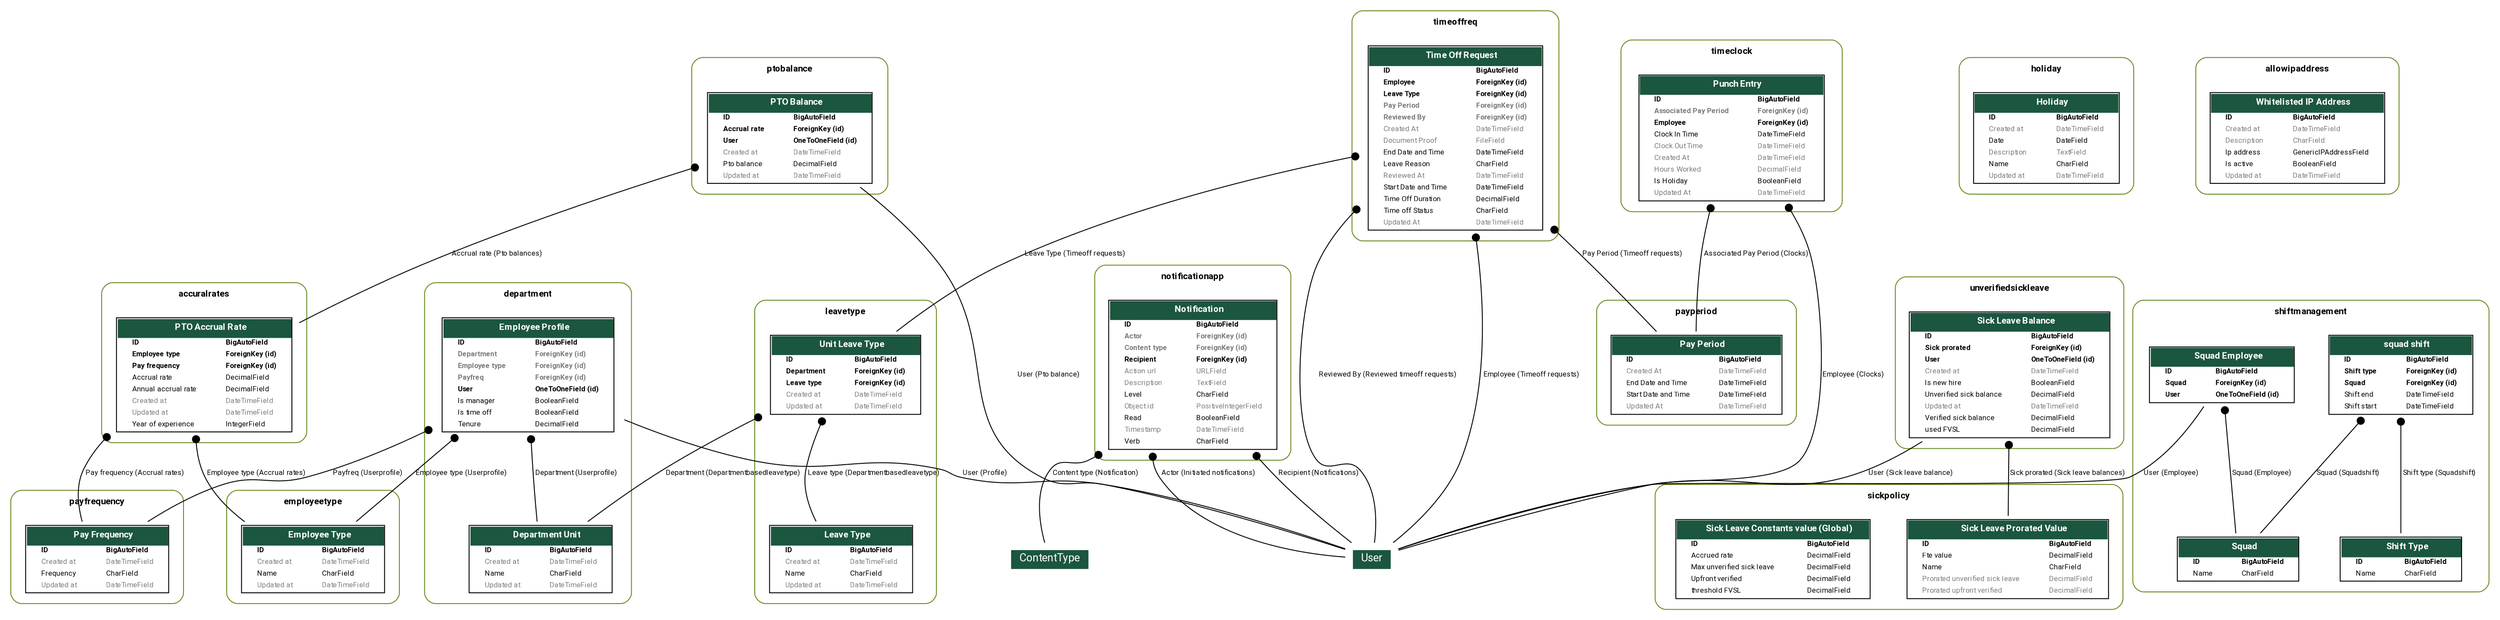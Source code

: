 digraph model_graph {
	graph [bb="0,0,2840,683.5",
		fontname=Roboto,
		fontsize=8,
		rankdir=TB,
		splines=true
	];
	node [fontname=Roboto,
		fontsize=8,
		label="\N",
		shape=plaintext
	];
	edge [fontname=Roboto,
		fontsize=8
	];
	subgraph cluster_department {
		graph [bb="459,14.5,689,372.5",
			color=olivedrab4,
			label=<
          <TABLE BORDER="0" CELLBORDER="0" CELLSPACING="0">
          <TR><TD COLSPAN="2" CELLPADDING="4" ALIGN="CENTER">
          <FONT FACE="Roboto" COLOR="Black" POINT-SIZE="10">
          <B>department</B>
          </FONT>
          </TD></TR>
          </TABLE>
          >,
			lheight=0.27,
			lp="574,358.88",
			lwidth=2.30,
			style=rounded
		];
		department_models_Department	[height=1.1562,
			label=<
      <TABLE BGCOLOR="white" BORDER="1" CELLBORDER="0" CELLSPACING="0">
      <TR><TD COLSPAN="2" CELLPADDING="5" ALIGN="CENTER" BGCOLOR="#1b563f">
      <FONT FACE="Roboto" COLOR="white" POINT-SIZE="10"><B>
      Department Unit
      </B></FONT></TD></TR>
    
    
      <TR><TD ALIGN="LEFT" BORDER="0">
      <FONT FACE="Roboto"><B>ID</B></FONT>
      </TD><TD ALIGN="LEFT">
      <FONT FACE="Roboto"><B>BigAutoField</B></FONT>
      </TD></TR>
    
    
    
      <TR><TD ALIGN="LEFT" BORDER="0">
      <FONT COLOR="#7B7B7B" FACE="Roboto">Created at</FONT>
      </TD><TD ALIGN="LEFT">
      <FONT COLOR="#7B7B7B" FACE="Roboto">DateTimeField</FONT>
      </TD></TR>
    
    
    
      <TR><TD ALIGN="LEFT" BORDER="0">
      <FONT FACE="Roboto">Name</FONT>
      </TD><TD ALIGN="LEFT">
      <FONT FACE="Roboto">CharField</FONT>
      </TD></TR>
    
    
    
      <TR><TD ALIGN="LEFT" BORDER="0">
      <FONT COLOR="#7B7B7B" FACE="Roboto">Updated at</FONT>
      </TD><TD ALIGN="LEFT">
      <FONT COLOR="#7B7B7B" FACE="Roboto">DateTimeField</FONT>
      </TD></TR>
    
    
      </TABLE>
      >,
			pos="589,64.125",
			width=2.3924];
		department_models_UserProfile	[height=1.8785,
			label=<
      <TABLE BGCOLOR="white" BORDER="1" CELLBORDER="0" CELLSPACING="0">
      <TR><TD COLSPAN="2" CELLPADDING="5" ALIGN="CENTER" BGCOLOR="#1b563f">
      <FONT FACE="Roboto" COLOR="white" POINT-SIZE="10"><B>
      Employee Profile
      </B></FONT></TD></TR>
    
    
      <TR><TD ALIGN="LEFT" BORDER="0">
      <FONT FACE="Roboto"><B>ID</B></FONT>
      </TD><TD ALIGN="LEFT">
      <FONT FACE="Roboto"><B>BigAutoField</B></FONT>
      </TD></TR>
    
    
    
      <TR><TD ALIGN="LEFT" BORDER="0">
      <FONT COLOR="#7B7B7B" FACE="Roboto"><B>Department</B></FONT>
      </TD><TD ALIGN="LEFT">
      <FONT COLOR="#7B7B7B" FACE="Roboto"><B>ForeignKey (id)</B></FONT>
      </TD></TR>
    
    
    
      <TR><TD ALIGN="LEFT" BORDER="0">
      <FONT COLOR="#7B7B7B" FACE="Roboto"><B>Employee type</B></FONT>
      </TD><TD ALIGN="LEFT">
      <FONT COLOR="#7B7B7B" FACE="Roboto"><B>ForeignKey (id)</B></FONT>
      </TD></TR>
    
    
    
      <TR><TD ALIGN="LEFT" BORDER="0">
      <FONT COLOR="#7B7B7B" FACE="Roboto"><B>Payfreq</B></FONT>
      </TD><TD ALIGN="LEFT">
      <FONT COLOR="#7B7B7B" FACE="Roboto"><B>ForeignKey (id)</B></FONT>
      </TD></TR>
    
    
    
      <TR><TD ALIGN="LEFT" BORDER="0">
      <FONT FACE="Roboto"><B>User</B></FONT>
      </TD><TD ALIGN="LEFT">
      <FONT FACE="Roboto"><B>OneToOneField (id)</B></FONT>
      </TD></TR>
    
    
    
      <TR><TD ALIGN="LEFT" BORDER="0">
      <FONT FACE="Roboto">Is manager</FONT>
      </TD><TD ALIGN="LEFT">
      <FONT FACE="Roboto">BooleanField</FONT>
      </TD></TR>
    
    
    
      <TR><TD ALIGN="LEFT" BORDER="0">
      <FONT FACE="Roboto">Is time off</FONT>
      </TD><TD ALIGN="LEFT">
      <FONT FACE="Roboto">BooleanField</FONT>
      </TD></TR>
    
    
    
      <TR><TD ALIGN="LEFT" BORDER="0">
      <FONT FACE="Roboto">Tenure</FONT>
      </TD><TD ALIGN="LEFT">
      <FONT FACE="Roboto">DecimalField</FONT>
      </TD></TR>
    
    
      </TABLE>
      >,
			pos="574,269.62",
			width=2.9653];
		department_models_UserProfile -> department_models_Department	[arrowhead=none,
			arrowtail=dot,
			dir=both,
			label=" Department (Userprofile)",
			lp="625.88,160",
			pos="s,576.81,202.19 577.28,193.48 577.99,180.79 578.81,167.77 579.75,155.5 581,139.14 582.76,121.16 584.41,105.58"];
	}
	subgraph cluster_payfrequency {
		graph [bb="8,14.5,199,141",
			color=olivedrab4,
			label=<
          <TABLE BORDER="0" CELLBORDER="0" CELLSPACING="0">
          <TR><TD COLSPAN="2" CELLPADDING="4" ALIGN="CENTER">
          <FONT FACE="Roboto" COLOR="Black" POINT-SIZE="10">
          <B>payfrequency</B>
          </FONT>
          </TD></TR>
          </TABLE>
          >,
			lheight=0.27,
			lp="103.5,127.38",
			lwidth=2.43,
			style=rounded
		];
		payfrequency_models_Pay_Frequency	[height=1.1562,
			label=<
      <TABLE BGCOLOR="white" BORDER="1" CELLBORDER="0" CELLSPACING="0">
      <TR><TD COLSPAN="2" CELLPADDING="5" ALIGN="CENTER" BGCOLOR="#1b563f">
      <FONT FACE="Roboto" COLOR="white" POINT-SIZE="10"><B>
      Pay Frequency
      </B></FONT></TD></TR>
    
    
      <TR><TD ALIGN="LEFT" BORDER="0">
      <FONT FACE="Roboto"><B>ID</B></FONT>
      </TD><TD ALIGN="LEFT">
      <FONT FACE="Roboto"><B>BigAutoField</B></FONT>
      </TD></TR>
    
    
    
      <TR><TD ALIGN="LEFT" BORDER="0">
      <FONT COLOR="#7B7B7B" FACE="Roboto">Created at</FONT>
      </TD><TD ALIGN="LEFT">
      <FONT COLOR="#7B7B7B" FACE="Roboto">DateTimeField</FONT>
      </TD></TR>
    
    
    
      <TR><TD ALIGN="LEFT" BORDER="0">
      <FONT FACE="Roboto">Frequency</FONT>
      </TD><TD ALIGN="LEFT">
      <FONT FACE="Roboto">CharField</FONT>
      </TD></TR>
    
    
    
      <TR><TD ALIGN="LEFT" BORDER="0">
      <FONT COLOR="#7B7B7B" FACE="Roboto">Updated at</FONT>
      </TD><TD ALIGN="LEFT">
      <FONT COLOR="#7B7B7B" FACE="Roboto">DateTimeField</FONT>
      </TD></TR>
    
    
      </TABLE>
      >,
			pos="103,64.125",
			width=2.3924];
	}
	subgraph cluster_employeetype {
		graph [bb="241,14.5,434,141",
			color=olivedrab4,
			label=<
          <TABLE BORDER="0" CELLBORDER="0" CELLSPACING="0">
          <TR><TD COLSPAN="2" CELLPADDING="4" ALIGN="CENTER">
          <FONT FACE="Roboto" COLOR="Black" POINT-SIZE="10">
          <B>employeetype</B>
          </FONT>
          </TD></TR>
          </TABLE>
          >,
			lheight=0.27,
			lp="337.5,127.38",
			lwidth=2.47,
			style=rounded
		];
		employeetype_models_EmployeeType	[height=1.1562,
			label=<
      <TABLE BGCOLOR="white" BORDER="1" CELLBORDER="0" CELLSPACING="0">
      <TR><TD COLSPAN="2" CELLPADDING="5" ALIGN="CENTER" BGCOLOR="#1b563f">
      <FONT FACE="Roboto" COLOR="white" POINT-SIZE="10"><B>
      Employee Type
      </B></FONT></TD></TR>
    
    
      <TR><TD ALIGN="LEFT" BORDER="0">
      <FONT FACE="Roboto"><B>ID</B></FONT>
      </TD><TD ALIGN="LEFT">
      <FONT FACE="Roboto"><B>BigAutoField</B></FONT>
      </TD></TR>
    
    
    
      <TR><TD ALIGN="LEFT" BORDER="0">
      <FONT COLOR="#7B7B7B" FACE="Roboto">Created at</FONT>
      </TD><TD ALIGN="LEFT">
      <FONT COLOR="#7B7B7B" FACE="Roboto">DateTimeField</FONT>
      </TD></TR>
    
    
    
      <TR><TD ALIGN="LEFT" BORDER="0">
      <FONT FACE="Roboto">Name</FONT>
      </TD><TD ALIGN="LEFT">
      <FONT FACE="Roboto">CharField</FONT>
      </TD></TR>
    
    
    
      <TR><TD ALIGN="LEFT" BORDER="0">
      <FONT COLOR="#7B7B7B" FACE="Roboto">Updated at</FONT>
      </TD><TD ALIGN="LEFT">
      <FONT COLOR="#7B7B7B" FACE="Roboto">DateTimeField</FONT>
      </TD></TR>
    
    
      </TABLE>
      >,
			pos="337,64.125",
			width=2.3924];
	}
	subgraph cluster_accuralrates {
		graph [bb="108,194,334,372.5",
			color=olivedrab4,
			label=<
          <TABLE BORDER="0" CELLBORDER="0" CELLSPACING="0">
          <TR><TD COLSPAN="2" CELLPADDING="4" ALIGN="CENTER">
          <FONT FACE="Roboto" COLOR="Black" POINT-SIZE="10">
          <B>accuralrates</B>
          </FONT>
          </TD></TR>
          </TABLE>
          >,
			lheight=0.27,
			lp="221,358.88",
			lwidth=2.35,
			style=rounded
		];
		accuralrates_models_AccrualRates	[height=1.8785,
			label=<
      <TABLE BGCOLOR="white" BORDER="1" CELLBORDER="0" CELLSPACING="0">
      <TR><TD COLSPAN="2" CELLPADDING="5" ALIGN="CENTER" BGCOLOR="#1b563f">
      <FONT FACE="Roboto" COLOR="white" POINT-SIZE="10"><B>
      PTO Accrual Rate
      </B></FONT></TD></TR>
    
    
      <TR><TD ALIGN="LEFT" BORDER="0">
      <FONT FACE="Roboto"><B>ID</B></FONT>
      </TD><TD ALIGN="LEFT">
      <FONT FACE="Roboto"><B>BigAutoField</B></FONT>
      </TD></TR>
    
    
    
      <TR><TD ALIGN="LEFT" BORDER="0">
      <FONT FACE="Roboto"><B>Employee type</B></FONT>
      </TD><TD ALIGN="LEFT">
      <FONT FACE="Roboto"><B>ForeignKey (id)</B></FONT>
      </TD></TR>
    
    
    
      <TR><TD ALIGN="LEFT" BORDER="0">
      <FONT FACE="Roboto"><B>Pay frequency</B></FONT>
      </TD><TD ALIGN="LEFT">
      <FONT FACE="Roboto"><B>ForeignKey (id)</B></FONT>
      </TD></TR>
    
    
    
      <TR><TD ALIGN="LEFT" BORDER="0">
      <FONT FACE="Roboto">Accrual rate</FONT>
      </TD><TD ALIGN="LEFT">
      <FONT FACE="Roboto">DecimalField</FONT>
      </TD></TR>
    
    
    
      <TR><TD ALIGN="LEFT" BORDER="0">
      <FONT FACE="Roboto">Annual accrual rate</FONT>
      </TD><TD ALIGN="LEFT">
      <FONT FACE="Roboto">DecimalField</FONT>
      </TD></TR>
    
    
    
      <TR><TD ALIGN="LEFT" BORDER="0">
      <FONT COLOR="#7B7B7B" FACE="Roboto">Created at</FONT>
      </TD><TD ALIGN="LEFT">
      <FONT COLOR="#7B7B7B" FACE="Roboto">DateTimeField</FONT>
      </TD></TR>
    
    
    
      <TR><TD ALIGN="LEFT" BORDER="0">
      <FONT COLOR="#7B7B7B" FACE="Roboto">Updated at</FONT>
      </TD><TD ALIGN="LEFT">
      <FONT COLOR="#7B7B7B" FACE="Roboto">DateTimeField</FONT>
      </TD></TR>
    
    
    
      <TR><TD ALIGN="LEFT" BORDER="0">
      <FONT FACE="Roboto">Year of experience</FONT>
      </TD><TD ALIGN="LEFT">
      <FONT FACE="Roboto">IntegerField</FONT>
      </TD></TR>
    
    
      </TABLE>
      >,
			pos="221,269.62",
			width=2.9236];
	}
	subgraph cluster_ptobalance {
		graph [bb="754,471,974,623.5",
			color=olivedrab4,
			label=<
          <TABLE BORDER="0" CELLBORDER="0" CELLSPACING="0">
          <TR><TD COLSPAN="2" CELLPADDING="4" ALIGN="CENTER">
          <FONT FACE="Roboto" COLOR="Black" POINT-SIZE="10">
          <B>ptobalance</B>
          </FONT>
          </TD></TR>
          </TABLE>
          >,
			lheight=0.27,
			lp="864,609.88",
			lwidth=2.28,
			style=rounded
		];
		ptobalance_models_PTOBalance	[height=1.5174,
			label=<
      <TABLE BGCOLOR="white" BORDER="1" CELLBORDER="0" CELLSPACING="0">
      <TR><TD COLSPAN="2" CELLPADDING="5" ALIGN="CENTER" BGCOLOR="#1b563f">
      <FONT FACE="Roboto" COLOR="white" POINT-SIZE="10"><B>
      PTO Balance
      </B></FONT></TD></TR>
    
    
      <TR><TD ALIGN="LEFT" BORDER="0">
      <FONT FACE="Roboto"><B>ID</B></FONT>
      </TD><TD ALIGN="LEFT">
      <FONT FACE="Roboto"><B>BigAutoField</B></FONT>
      </TD></TR>
    
    
    
      <TR><TD ALIGN="LEFT" BORDER="0">
      <FONT FACE="Roboto"><B>Accrual rate</B></FONT>
      </TD><TD ALIGN="LEFT">
      <FONT FACE="Roboto"><B>ForeignKey (id)</B></FONT>
      </TD></TR>
    
    
    
      <TR><TD ALIGN="LEFT" BORDER="0">
      <FONT FACE="Roboto"><B>User</B></FONT>
      </TD><TD ALIGN="LEFT">
      <FONT FACE="Roboto"><B>OneToOneField (id)</B></FONT>
      </TD></TR>
    
    
    
      <TR><TD ALIGN="LEFT" BORDER="0">
      <FONT COLOR="#7B7B7B" FACE="Roboto">Created at</FONT>
      </TD><TD ALIGN="LEFT">
      <FONT COLOR="#7B7B7B" FACE="Roboto">DateTimeField</FONT>
      </TD></TR>
    
    
    
      <TR><TD ALIGN="LEFT" BORDER="0">
      <FONT FACE="Roboto">Pto balance</FONT>
      </TD><TD ALIGN="LEFT">
      <FONT FACE="Roboto">DecimalField</FONT>
      </TD></TR>
    
    
    
      <TR><TD ALIGN="LEFT" BORDER="0">
      <FONT COLOR="#7B7B7B" FACE="Roboto">Updated at</FONT>
      </TD><TD ALIGN="LEFT">
      <FONT COLOR="#7B7B7B" FACE="Roboto">DateTimeField</FONT>
      </TD></TR>
    
    
      </TABLE>
      >,
			pos="864,533.62",
			width=2.8194];
	}
	subgraph cluster_timeclock {
		graph [bb="1801,451.5,2047,643",
			color=olivedrab4,
			label=<
          <TABLE BORDER="0" CELLBORDER="0" CELLSPACING="0">
          <TR><TD COLSPAN="2" CELLPADDING="4" ALIGN="CENTER">
          <FONT FACE="Roboto" COLOR="Black" POINT-SIZE="10">
          <B>timeclock</B>
          </FONT>
          </TD></TR>
          </TABLE>
          >,
			lheight=0.27,
			lp="1924,629.38",
			lwidth=2.19,
			style=rounded
		];
		timeclock_models_Clock	[height=2.059,
			label=<
      <TABLE BGCOLOR="white" BORDER="1" CELLBORDER="0" CELLSPACING="0">
      <TR><TD COLSPAN="2" CELLPADDING="5" ALIGN="CENTER" BGCOLOR="#1b563f">
      <FONT FACE="Roboto" COLOR="white" POINT-SIZE="10"><B>
      Punch Entry
      </B></FONT></TD></TR>
    
    
      <TR><TD ALIGN="LEFT" BORDER="0">
      <FONT FACE="Roboto"><B>ID</B></FONT>
      </TD><TD ALIGN="LEFT">
      <FONT FACE="Roboto"><B>BigAutoField</B></FONT>
      </TD></TR>
    
    
    
      <TR><TD ALIGN="LEFT" BORDER="0">
      <FONT COLOR="#7B7B7B" FACE="Roboto"><B>Associated Pay Period</B></FONT>
      </TD><TD ALIGN="LEFT">
      <FONT COLOR="#7B7B7B" FACE="Roboto"><B>ForeignKey (id)</B></FONT>
      </TD></TR>
    
    
    
      <TR><TD ALIGN="LEFT" BORDER="0">
      <FONT FACE="Roboto"><B>Employee</B></FONT>
      </TD><TD ALIGN="LEFT">
      <FONT FACE="Roboto"><B>ForeignKey (id)</B></FONT>
      </TD></TR>
    
    
    
      <TR><TD ALIGN="LEFT" BORDER="0">
      <FONT FACE="Roboto">Clock In Time</FONT>
      </TD><TD ALIGN="LEFT">
      <FONT FACE="Roboto">DateTimeField</FONT>
      </TD></TR>
    
    
    
      <TR><TD ALIGN="LEFT" BORDER="0">
      <FONT COLOR="#7B7B7B" FACE="Roboto">Clock Out Time</FONT>
      </TD><TD ALIGN="LEFT">
      <FONT COLOR="#7B7B7B" FACE="Roboto">DateTimeField</FONT>
      </TD></TR>
    
    
    
      <TR><TD ALIGN="LEFT" BORDER="0">
      <FONT COLOR="#7B7B7B" FACE="Roboto">Created At</FONT>
      </TD><TD ALIGN="LEFT">
      <FONT COLOR="#7B7B7B" FACE="Roboto">DateTimeField</FONT>
      </TD></TR>
    
    
    
      <TR><TD ALIGN="LEFT" BORDER="0">
      <FONT COLOR="#7B7B7B" FACE="Roboto">Hours Worked</FONT>
      </TD><TD ALIGN="LEFT">
      <FONT COLOR="#7B7B7B" FACE="Roboto">DecimalField</FONT>
      </TD></TR>
    
    
    
      <TR><TD ALIGN="LEFT" BORDER="0">
      <FONT FACE="Roboto">Is Holiday</FONT>
      </TD><TD ALIGN="LEFT">
      <FONT FACE="Roboto">BooleanField</FONT>
      </TD></TR>
    
    
    
      <TR><TD ALIGN="LEFT" BORDER="0">
      <FONT COLOR="#7B7B7B" FACE="Roboto">Updated At</FONT>
      </TD><TD ALIGN="LEFT">
      <FONT COLOR="#7B7B7B" FACE="Roboto">DateTimeField</FONT>
      </TD></TR>
    
    
      </TABLE>
      >,
			pos="1924,533.62",
			width=3.1944];
	}
	subgraph cluster_shiftmanagement {
		graph [bb="2436,27.5,2832,353",
			color=olivedrab4,
			label=<
          <TABLE BORDER="0" CELLBORDER="0" CELLSPACING="0">
          <TR><TD COLSPAN="2" CELLPADDING="4" ALIGN="CENTER">
          <FONT FACE="Roboto" COLOR="Black" POINT-SIZE="10">
          <B>shiftmanagement</B>
          </FONT>
          </TD></TR>
          </TABLE>
          >,
			lheight=0.27,
			lp="2634,339.38",
			lwidth=2.68,
			style=rounded
		];
		shiftmanagement_models_Squad	[height=0.79514,
			label=<
      <TABLE BGCOLOR="white" BORDER="1" CELLBORDER="0" CELLSPACING="0">
      <TR><TD COLSPAN="2" CELLPADDING="5" ALIGN="CENTER" BGCOLOR="#1b563f">
      <FONT FACE="Roboto" COLOR="white" POINT-SIZE="10"><B>
      Squad
      </B></FONT></TD></TR>
    
    
      <TR><TD ALIGN="LEFT" BORDER="0">
      <FONT FACE="Roboto"><B>ID</B></FONT>
      </TD><TD ALIGN="LEFT">
      <FONT FACE="Roboto"><B>BigAutoField</B></FONT>
      </TD></TR>
    
    
    
      <TR><TD ALIGN="LEFT" BORDER="0">
      <FONT FACE="Roboto">Name</FONT>
      </TD><TD ALIGN="LEFT">
      <FONT FACE="Roboto">CharField</FONT>
      </TD></TR>
    
    
      </TABLE>
      >,
			pos="2549,64.125",
			width=2.1424];
		shiftmanagement_models_ShiftType	[height=0.79514,
			label=<
      <TABLE BGCOLOR="white" BORDER="1" CELLBORDER="0" CELLSPACING="0">
      <TR><TD COLSPAN="2" CELLPADDING="5" ALIGN="CENTER" BGCOLOR="#1b563f">
      <FONT FACE="Roboto" COLOR="white" POINT-SIZE="10"><B>
      Shift Type
      </B></FONT></TD></TR>
    
    
      <TR><TD ALIGN="LEFT" BORDER="0">
      <FONT FACE="Roboto"><B>ID</B></FONT>
      </TD><TD ALIGN="LEFT">
      <FONT FACE="Roboto"><B>BigAutoField</B></FONT>
      </TD></TR>
    
    
    
      <TR><TD ALIGN="LEFT" BORDER="0">
      <FONT FACE="Roboto">Name</FONT>
      </TD><TD ALIGN="LEFT">
      <FONT FACE="Roboto">CharField</FONT>
      </TD></TR>
    
    
      </TABLE>
      >,
			pos="2734,64.125",
			width=2.1424];
		shiftmanagement_models_Employee	[height=0.97569,
			label=<
      <TABLE BGCOLOR="white" BORDER="1" CELLBORDER="0" CELLSPACING="0">
      <TR><TD COLSPAN="2" CELLPADDING="5" ALIGN="CENTER" BGCOLOR="#1b563f">
      <FONT FACE="Roboto" COLOR="white" POINT-SIZE="10"><B>
      Squad Employee
      </B></FONT></TD></TR>
    
    
      <TR><TD ALIGN="LEFT" BORDER="0">
      <FONT FACE="Roboto"><B>ID</B></FONT>
      </TD><TD ALIGN="LEFT">
      <FONT FACE="Roboto"><B>BigAutoField</B></FONT>
      </TD></TR>
    
    
    
      <TR><TD ALIGN="LEFT" BORDER="0">
      <FONT FACE="Roboto"><B>Squad</B></FONT>
      </TD><TD ALIGN="LEFT">
      <FONT FACE="Roboto"><B>ForeignKey (id)</B></FONT>
      </TD></TR>
    
    
    
      <TR><TD ALIGN="LEFT" BORDER="0">
      <FONT FACE="Roboto"><B>User</B></FONT>
      </TD><TD ALIGN="LEFT">
      <FONT FACE="Roboto"><B>OneToOneField (id)</B></FONT>
      </TD></TR>
    
    
      </TABLE>
      >,
			pos="2535,269.62",
			width=2.5174];
		shiftmanagement_models_Employee -> shiftmanagement_models_Squad	[arrowhead=none,
			arrowtail=dot,
			dir=both,
			label=" Squad (Employee)",
			lp="2576.9,160",
			pos="s,2537.3,234.56 2537.9,225.78 2540.7,185.57 2544.8,126.63 2547.1,92.442"];
		shiftmanagement_models_SquadShift	[height=1.3368,
			label=<
      <TABLE BGCOLOR="white" BORDER="1" CELLBORDER="0" CELLSPACING="0">
      <TR><TD COLSPAN="2" CELLPADDING="5" ALIGN="CENTER" BGCOLOR="#1b563f">
      <FONT FACE="Roboto" COLOR="white" POINT-SIZE="10"><B>
      squad shift
      </B></FONT></TD></TR>
    
    
      <TR><TD ALIGN="LEFT" BORDER="0">
      <FONT FACE="Roboto"><B>ID</B></FONT>
      </TD><TD ALIGN="LEFT">
      <FONT FACE="Roboto"><B>BigAutoField</B></FONT>
      </TD></TR>
    
    
    
      <TR><TD ALIGN="LEFT" BORDER="0">
      <FONT FACE="Roboto"><B>Shift type</B></FONT>
      </TD><TD ALIGN="LEFT">
      <FONT FACE="Roboto"><B>ForeignKey (id)</B></FONT>
      </TD></TR>
    
    
    
      <TR><TD ALIGN="LEFT" BORDER="0">
      <FONT FACE="Roboto"><B>Squad</B></FONT>
      </TD><TD ALIGN="LEFT">
      <FONT FACE="Roboto"><B>ForeignKey (id)</B></FONT>
      </TD></TR>
    
    
    
      <TR><TD ALIGN="LEFT" BORDER="0">
      <FONT FACE="Roboto">Shift end</FONT>
      </TD><TD ALIGN="LEFT">
      <FONT FACE="Roboto">DateTimeField</FONT>
      </TD></TR>
    
    
    
      <TR><TD ALIGN="LEFT" BORDER="0">
      <FONT FACE="Roboto">Shift start</FONT>
      </TD><TD ALIGN="LEFT">
      <FONT FACE="Roboto">DateTimeField</FONT>
      </TD></TR>
    
    
      </TABLE>
      >,
			pos="2734,269.62",
			width=2.4965];
		shiftmanagement_models_SquadShift -> shiftmanagement_models_Squad	[arrowhead=none,
			arrowtail=dot,
			dir=both,
			label=" Squad (Squadshift)",
			lp="2671.6,160",
			pos="s,2691.3,221.68 2685.7,215.48 2649.9,176.15 2602.7,124.15 2574.1,92.747"];
		shiftmanagement_models_SquadShift -> shiftmanagement_models_ShiftType	[arrowhead=none,
			arrowtail=dot,
			dir=both,
			label=" Shift type (Squadshift)",
			lp="2774.5,160",
			pos="s,2734,221.68 2734,213.04 2734,174.02 2734,123.5 2734,92.747"];
	}
	subgraph cluster_leavetype {
		graph [bb="821,14.5,1025,353",
			color=olivedrab4,
			label=<
          <TABLE BORDER="0" CELLBORDER="0" CELLSPACING="0">
          <TR><TD COLSPAN="2" CELLPADDING="4" ALIGN="CENTER">
          <FONT FACE="Roboto" COLOR="Black" POINT-SIZE="10">
          <B>leavetype</B>
          </FONT>
          </TD></TR>
          </TABLE>
          >,
			lheight=0.27,
			lp="923,339.38",
			lwidth=2.17,
			style=rounded
		];
		leavetype_models_LeaveType	[height=1.1562,
			label=<
      <TABLE BGCOLOR="white" BORDER="1" CELLBORDER="0" CELLSPACING="0">
      <TR><TD COLSPAN="2" CELLPADDING="5" ALIGN="CENTER" BGCOLOR="#1b563f">
      <FONT FACE="Roboto" COLOR="white" POINT-SIZE="10"><B>
      Leave Type
      </B></FONT></TD></TR>
    
    
      <TR><TD ALIGN="LEFT" BORDER="0">
      <FONT FACE="Roboto"><B>ID</B></FONT>
      </TD><TD ALIGN="LEFT">
      <FONT FACE="Roboto"><B>BigAutoField</B></FONT>
      </TD></TR>
    
    
    
      <TR><TD ALIGN="LEFT" BORDER="0">
      <FONT COLOR="#7B7B7B" FACE="Roboto">Created at</FONT>
      </TD><TD ALIGN="LEFT">
      <FONT COLOR="#7B7B7B" FACE="Roboto">DateTimeField</FONT>
      </TD></TR>
    
    
    
      <TR><TD ALIGN="LEFT" BORDER="0">
      <FONT FACE="Roboto">Name</FONT>
      </TD><TD ALIGN="LEFT">
      <FONT FACE="Roboto">CharField</FONT>
      </TD></TR>
    
    
    
      <TR><TD ALIGN="LEFT" BORDER="0">
      <FONT COLOR="#7B7B7B" FACE="Roboto">Updated at</FONT>
      </TD><TD ALIGN="LEFT">
      <FONT COLOR="#7B7B7B" FACE="Roboto">DateTimeField</FONT>
      </TD></TR>
    
    
      </TABLE>
      >,
			pos="915,64.125",
			width=2.3924];
		leavetype_models_DepartmentBasedLeaveType	[height=1.3368,
			label=<
      <TABLE BGCOLOR="white" BORDER="1" CELLBORDER="0" CELLSPACING="0">
      <TR><TD COLSPAN="2" CELLPADDING="5" ALIGN="CENTER" BGCOLOR="#1b563f">
      <FONT FACE="Roboto" COLOR="white" POINT-SIZE="10"><B>
      Unit Leave Type
      </B></FONT></TD></TR>
    
    
      <TR><TD ALIGN="LEFT" BORDER="0">
      <FONT FACE="Roboto"><B>ID</B></FONT>
      </TD><TD ALIGN="LEFT">
      <FONT FACE="Roboto"><B>BigAutoField</B></FONT>
      </TD></TR>
    
    
    
      <TR><TD ALIGN="LEFT" BORDER="0">
      <FONT FACE="Roboto"><B>Department</B></FONT>
      </TD><TD ALIGN="LEFT">
      <FONT FACE="Roboto"><B>ForeignKey (id)</B></FONT>
      </TD></TR>
    
    
    
      <TR><TD ALIGN="LEFT" BORDER="0">
      <FONT FACE="Roboto"><B>Leave type</B></FONT>
      </TD><TD ALIGN="LEFT">
      <FONT FACE="Roboto"><B>ForeignKey (id)</B></FONT>
      </TD></TR>
    
    
    
      <TR><TD ALIGN="LEFT" BORDER="0">
      <FONT COLOR="#7B7B7B" FACE="Roboto">Created at</FONT>
      </TD><TD ALIGN="LEFT">
      <FONT COLOR="#7B7B7B" FACE="Roboto">DateTimeField</FONT>
      </TD></TR>
    
    
    
      <TR><TD ALIGN="LEFT" BORDER="0">
      <FONT COLOR="#7B7B7B" FACE="Roboto">Updated at</FONT>
      </TD><TD ALIGN="LEFT">
      <FONT COLOR="#7B7B7B" FACE="Roboto">DateTimeField</FONT>
      </TD></TR>
    
    
      </TABLE>
      >,
			pos="923,269.62",
			width=2.6007];
		leavetype_models_DepartmentBasedLeaveType -> leavetype_models_LeaveType	[arrowhead=none,
			arrowtail=dot,
			dir=both,
			label=" Leave type (Departmentbasedleavetype)",
			lp="955.12,160",
			pos="s,899.72,221.58 896.42,213.62 890.18,198.1 884.42,180.95 881.25,164.5 877.42,144.64 883.25,123.32 891.09,105.54"];
	}
	subgraph cluster_payperiod {
		graph [bb="1745,213.5,1965,353",
			color=olivedrab4,
			label=<
          <TABLE BORDER="0" CELLBORDER="0" CELLSPACING="0">
          <TR><TD COLSPAN="2" CELLPADDING="4" ALIGN="CENTER">
          <FONT FACE="Roboto" COLOR="Black" POINT-SIZE="10">
          <B>payperiod</B>
          </FONT>
          </TD></TR>
          </TABLE>
          >,
			lheight=0.27,
			lp="1855,339.38",
			lwidth=2.22,
			style=rounded
		];
		payperiod_models_PayPeriod	[height=1.3368,
			label=<
      <TABLE BGCOLOR="white" BORDER="1" CELLBORDER="0" CELLSPACING="0">
      <TR><TD COLSPAN="2" CELLPADDING="5" ALIGN="CENTER" BGCOLOR="#1b563f">
      <FONT FACE="Roboto" COLOR="white" POINT-SIZE="10"><B>
      Pay Period
      </B></FONT></TD></TR>
    
    
      <TR><TD ALIGN="LEFT" BORDER="0">
      <FONT FACE="Roboto"><B>ID</B></FONT>
      </TD><TD ALIGN="LEFT">
      <FONT FACE="Roboto"><B>BigAutoField</B></FONT>
      </TD></TR>
    
    
    
      <TR><TD ALIGN="LEFT" BORDER="0">
      <FONT COLOR="#7B7B7B" FACE="Roboto">Created At</FONT>
      </TD><TD ALIGN="LEFT">
      <FONT COLOR="#7B7B7B" FACE="Roboto">DateTimeField</FONT>
      </TD></TR>
    
    
    
      <TR><TD ALIGN="LEFT" BORDER="0">
      <FONT FACE="Roboto">End Date and Time</FONT>
      </TD><TD ALIGN="LEFT">
      <FONT FACE="Roboto">DateTimeField</FONT>
      </TD></TR>
    
    
    
      <TR><TD ALIGN="LEFT" BORDER="0">
      <FONT FACE="Roboto">Start Date and Time</FONT>
      </TD><TD ALIGN="LEFT">
      <FONT FACE="Roboto">DateTimeField</FONT>
      </TD></TR>
    
    
    
      <TR><TD ALIGN="LEFT" BORDER="0">
      <FONT COLOR="#7B7B7B" FACE="Roboto">Updated At</FONT>
      </TD><TD ALIGN="LEFT">
      <FONT COLOR="#7B7B7B" FACE="Roboto">DateTimeField</FONT>
      </TD></TR>
    
    
      </TABLE>
      >,
			pos="1855,269.62",
			width=2.8403];
	}
	subgraph cluster_holiday {
		graph [bb="2202,471,2390,623.5",
			color=olivedrab4,
			label=<
          <TABLE BORDER="0" CELLBORDER="0" CELLSPACING="0">
          <TR><TD COLSPAN="2" CELLPADDING="4" ALIGN="CENTER">
          <FONT FACE="Roboto" COLOR="Black" POINT-SIZE="10">
          <B>holiday</B>
          </FONT>
          </TD></TR>
          </TABLE>
          >,
			lheight=0.27,
			lp="2296,609.88",
			lwidth=2.05,
			style=rounded
		];
		holiday_models_Holiday	[height=1.5174,
			label=<
      <TABLE BGCOLOR="white" BORDER="1" CELLBORDER="0" CELLSPACING="0">
      <TR><TD COLSPAN="2" CELLPADDING="5" ALIGN="CENTER" BGCOLOR="#1b563f">
      <FONT FACE="Roboto" COLOR="white" POINT-SIZE="10"><B>
      Holiday
      </B></FONT></TD></TR>
    
    
      <TR><TD ALIGN="LEFT" BORDER="0">
      <FONT FACE="Roboto"><B>ID</B></FONT>
      </TD><TD ALIGN="LEFT">
      <FONT FACE="Roboto"><B>BigAutoField</B></FONT>
      </TD></TR>
    
    
    
      <TR><TD ALIGN="LEFT" BORDER="0">
      <FONT COLOR="#7B7B7B" FACE="Roboto">Created at</FONT>
      </TD><TD ALIGN="LEFT">
      <FONT COLOR="#7B7B7B" FACE="Roboto">DateTimeField</FONT>
      </TD></TR>
    
    
    
      <TR><TD ALIGN="LEFT" BORDER="0">
      <FONT FACE="Roboto">Date</FONT>
      </TD><TD ALIGN="LEFT">
      <FONT FACE="Roboto">DateField</FONT>
      </TD></TR>
    
    
    
      <TR><TD ALIGN="LEFT" BORDER="0">
      <FONT COLOR="#7B7B7B" FACE="Roboto">Description</FONT>
      </TD><TD ALIGN="LEFT">
      <FONT COLOR="#7B7B7B" FACE="Roboto">TextField</FONT>
      </TD></TR>
    
    
    
      <TR><TD ALIGN="LEFT" BORDER="0">
      <FONT FACE="Roboto">Name</FONT>
      </TD><TD ALIGN="LEFT">
      <FONT FACE="Roboto">CharField</FONT>
      </TD></TR>
    
    
    
      <TR><TD ALIGN="LEFT" BORDER="0">
      <FONT COLOR="#7B7B7B" FACE="Roboto">Updated at</FONT>
      </TD><TD ALIGN="LEFT">
      <FONT COLOR="#7B7B7B" FACE="Roboto">DateTimeField</FONT>
      </TD></TR>
    
    
      </TABLE>
      >,
			pos="2296,533.62",
			width=2.3924];
	}
	subgraph cluster_allowipaddress {
		graph [bb="2471,471,2689,623.5",
			color=olivedrab4,
			label=<
          <TABLE BORDER="0" CELLBORDER="0" CELLSPACING="0">
          <TR><TD COLSPAN="2" CELLPADDING="4" ALIGN="CENTER">
          <FONT FACE="Roboto" COLOR="Black" POINT-SIZE="10">
          <B>allowipaddress</B>
          </FONT>
          </TD></TR>
          </TABLE>
          >,
			lheight=0.27,
			lp="2580,609.88",
			lwidth=2.55,
			style=rounded
		];
		allowipaddress_models_AllowIpAddress	[height=1.5174,
			label=<
      <TABLE BGCOLOR="white" BORDER="1" CELLBORDER="0" CELLSPACING="0">
      <TR><TD COLSPAN="2" CELLPADDING="5" ALIGN="CENTER" BGCOLOR="#1b563f">
      <FONT FACE="Roboto" COLOR="white" POINT-SIZE="10"><B>
      Whitelisted IP Address
      </B></FONT></TD></TR>
    
    
      <TR><TD ALIGN="LEFT" BORDER="0">
      <FONT FACE="Roboto"><B>ID</B></FONT>
      </TD><TD ALIGN="LEFT">
      <FONT FACE="Roboto"><B>BigAutoField</B></FONT>
      </TD></TR>
    
    
    
      <TR><TD ALIGN="LEFT" BORDER="0">
      <FONT COLOR="#7B7B7B" FACE="Roboto">Created at</FONT>
      </TD><TD ALIGN="LEFT">
      <FONT COLOR="#7B7B7B" FACE="Roboto">DateTimeField</FONT>
      </TD></TR>
    
    
    
      <TR><TD ALIGN="LEFT" BORDER="0">
      <FONT COLOR="#7B7B7B" FACE="Roboto">Description</FONT>
      </TD><TD ALIGN="LEFT">
      <FONT COLOR="#7B7B7B" FACE="Roboto">CharField</FONT>
      </TD></TR>
    
    
    
      <TR><TD ALIGN="LEFT" BORDER="0">
      <FONT FACE="Roboto">Ip address</FONT>
      </TD><TD ALIGN="LEFT">
      <FONT FACE="Roboto">GenericIPAddressField</FONT>
      </TD></TR>
    
    
    
      <TR><TD ALIGN="LEFT" BORDER="0">
      <FONT FACE="Roboto">Is active</FONT>
      </TD><TD ALIGN="LEFT">
      <FONT FACE="Roboto">BooleanField</FONT>
      </TD></TR>
    
    
    
      <TR><TD ALIGN="LEFT" BORDER="0">
      <FONT COLOR="#7B7B7B" FACE="Roboto">Updated at</FONT>
      </TD><TD ALIGN="LEFT">
      <FONT COLOR="#7B7B7B" FACE="Roboto">DateTimeField</FONT>
      </TD></TR>
    
    
      </TABLE>
      >,
			pos="2580,533.62",
			width=2.7986];
	}
	subgraph cluster_notificationapp {
		graph [bb="1196,174.5,1414,392",
			color=olivedrab4,
			label=<
          <TABLE BORDER="0" CELLBORDER="0" CELLSPACING="0">
          <TR><TD COLSPAN="2" CELLPADDING="4" ALIGN="CENTER">
          <FONT FACE="Roboto" COLOR="Black" POINT-SIZE="10">
          <B>notificationapp</B>
          </FONT>
          </TD></TR>
          </TABLE>
          >,
			lheight=0.27,
			lp="1305,378.38",
			lwidth=2.54,
			style=rounded
		];
		notificationapp_models_Notification	[height=2.4201,
			label=<
      <TABLE BGCOLOR="white" BORDER="1" CELLBORDER="0" CELLSPACING="0">
      <TR><TD COLSPAN="2" CELLPADDING="5" ALIGN="CENTER" BGCOLOR="#1b563f">
      <FONT FACE="Roboto" COLOR="white" POINT-SIZE="10"><B>
      Notification
      </B></FONT></TD></TR>
    
    
      <TR><TD ALIGN="LEFT" BORDER="0">
      <FONT FACE="Roboto"><B>ID</B></FONT>
      </TD><TD ALIGN="LEFT">
      <FONT FACE="Roboto"><B>BigAutoField</B></FONT>
      </TD></TR>
    
    
    
      <TR><TD ALIGN="LEFT" BORDER="0">
      <FONT COLOR="#7B7B7B" FACE="Roboto"><B>Actor</B></FONT>
      </TD><TD ALIGN="LEFT">
      <FONT COLOR="#7B7B7B" FACE="Roboto"><B>ForeignKey (id)</B></FONT>
      </TD></TR>
    
    
    
      <TR><TD ALIGN="LEFT" BORDER="0">
      <FONT COLOR="#7B7B7B" FACE="Roboto"><B>Content type</B></FONT>
      </TD><TD ALIGN="LEFT">
      <FONT COLOR="#7B7B7B" FACE="Roboto"><B>ForeignKey (id)</B></FONT>
      </TD></TR>
    
    
    
      <TR><TD ALIGN="LEFT" BORDER="0">
      <FONT FACE="Roboto"><B>Recipient</B></FONT>
      </TD><TD ALIGN="LEFT">
      <FONT FACE="Roboto"><B>ForeignKey (id)</B></FONT>
      </TD></TR>
    
    
    
      <TR><TD ALIGN="LEFT" BORDER="0">
      <FONT COLOR="#7B7B7B" FACE="Roboto">Action url</FONT>
      </TD><TD ALIGN="LEFT">
      <FONT COLOR="#7B7B7B" FACE="Roboto">URLField</FONT>
      </TD></TR>
    
    
    
      <TR><TD ALIGN="LEFT" BORDER="0">
      <FONT COLOR="#7B7B7B" FACE="Roboto">Description</FONT>
      </TD><TD ALIGN="LEFT">
      <FONT COLOR="#7B7B7B" FACE="Roboto">TextField</FONT>
      </TD></TR>
    
    
    
      <TR><TD ALIGN="LEFT" BORDER="0">
      <FONT FACE="Roboto">Level</FONT>
      </TD><TD ALIGN="LEFT">
      <FONT FACE="Roboto">CharField</FONT>
      </TD></TR>
    
    
    
      <TR><TD ALIGN="LEFT" BORDER="0">
      <FONT COLOR="#7B7B7B" FACE="Roboto">Object id</FONT>
      </TD><TD ALIGN="LEFT">
      <FONT COLOR="#7B7B7B" FACE="Roboto">PositiveIntegerField</FONT>
      </TD></TR>
    
    
    
      <TR><TD ALIGN="LEFT" BORDER="0">
      <FONT FACE="Roboto">Read</FONT>
      </TD><TD ALIGN="LEFT">
      <FONT FACE="Roboto">BooleanField</FONT>
      </TD></TR>
    
    
    
      <TR><TD ALIGN="LEFT" BORDER="0">
      <FONT COLOR="#7B7B7B" FACE="Roboto">Timestamp</FONT>
      </TD><TD ALIGN="LEFT">
      <FONT COLOR="#7B7B7B" FACE="Roboto">DateTimeField</FONT>
      </TD></TR>
    
    
    
      <TR><TD ALIGN="LEFT" BORDER="0">
      <FONT FACE="Roboto">Verb</FONT>
      </TD><TD ALIGN="LEFT">
      <FONT FACE="Roboto">CharField</FONT>
      </TD></TR>
    
    
      </TABLE>
      >,
			pos="1305,269.62",
			width=2.7986];
	}
	subgraph cluster_sickpolicy {
		graph [bb="1912,8,2428,147.5",
			color=olivedrab4,
			label=<
          <TABLE BORDER="0" CELLBORDER="0" CELLSPACING="0">
          <TR><TD COLSPAN="2" CELLPADDING="4" ALIGN="CENTER">
          <FONT FACE="Roboto" COLOR="Black" POINT-SIZE="10">
          <B>sickpolicy</B>
          </FONT>
          </TD></TR>
          </TABLE>
          >,
			lheight=0.27,
			lp="2170,133.88",
			lwidth=2.23,
			style=rounded
		];
		sickpolicy_models_SickLeaveProratedValue	[height=1.3368,
			label=<
      <TABLE BGCOLOR="white" BORDER="1" CELLBORDER="0" CELLSPACING="0">
      <TR><TD COLSPAN="2" CELLPADDING="5" ALIGN="CENTER" BGCOLOR="#1b563f">
      <FONT FACE="Roboto" COLOR="white" POINT-SIZE="10"><B>
      Sick Leave Prorated Value
      </B></FONT></TD></TR>
    
    
      <TR><TD ALIGN="LEFT" BORDER="0">
      <FONT FACE="Roboto"><B>ID</B></FONT>
      </TD><TD ALIGN="LEFT">
      <FONT FACE="Roboto"><B>BigAutoField</B></FONT>
      </TD></TR>
    
    
    
      <TR><TD ALIGN="LEFT" BORDER="0">
      <FONT FACE="Roboto">Fte value</FONT>
      </TD><TD ALIGN="LEFT">
      <FONT FACE="Roboto">DecimalField</FONT>
      </TD></TR>
    
    
    
      <TR><TD ALIGN="LEFT" BORDER="0">
      <FONT FACE="Roboto">Name</FONT>
      </TD><TD ALIGN="LEFT">
      <FONT FACE="Roboto">CharField</FONT>
      </TD></TR>
    
    
    
      <TR><TD ALIGN="LEFT" BORDER="0">
      <FONT COLOR="#7B7B7B" FACE="Roboto">Prorated unverified sick leave</FONT>
      </TD><TD ALIGN="LEFT">
      <FONT COLOR="#7B7B7B" FACE="Roboto">DecimalField</FONT>
      </TD></TR>
    
    
    
      <TR><TD ALIGN="LEFT" BORDER="0">
      <FONT COLOR="#7B7B7B" FACE="Roboto">Prorated upfront verified</FONT>
      </TD><TD ALIGN="LEFT">
      <FONT COLOR="#7B7B7B" FACE="Roboto">DecimalField</FONT>
      </TD></TR>
    
    
      </TABLE>
      >,
			pos="2038,64.125",
			width=3.2882];
		sickpolicy_models_MaxSickValue	[height=1.3368,
			label=<
      <TABLE BGCOLOR="white" BORDER="1" CELLBORDER="0" CELLSPACING="0">
      <TR><TD COLSPAN="2" CELLPADDING="5" ALIGN="CENTER" BGCOLOR="#1b563f">
      <FONT FACE="Roboto" COLOR="white" POINT-SIZE="10"><B>
      Sick Leave Constants value (Global)
      </B></FONT></TD></TR>
    
    
      <TR><TD ALIGN="LEFT" BORDER="0">
      <FONT FACE="Roboto"><B>ID</B></FONT>
      </TD><TD ALIGN="LEFT">
      <FONT FACE="Roboto"><B>BigAutoField</B></FONT>
      </TD></TR>
    
    
    
      <TR><TD ALIGN="LEFT" BORDER="0">
      <FONT FACE="Roboto">Accrued rate</FONT>
      </TD><TD ALIGN="LEFT">
      <FONT FACE="Roboto">DecimalField</FONT>
      </TD></TR>
    
    
    
      <TR><TD ALIGN="LEFT" BORDER="0">
      <FONT FACE="Roboto">Max unverified sick leave</FONT>
      </TD><TD ALIGN="LEFT">
      <FONT FACE="Roboto">DecimalField</FONT>
      </TD></TR>
    
    
    
      <TR><TD ALIGN="LEFT" BORDER="0">
      <FONT FACE="Roboto">Upfront verified</FONT>
      </TD><TD ALIGN="LEFT">
      <FONT FACE="Roboto">DecimalField</FONT>
      </TD></TR>
    
    
    
      <TR><TD ALIGN="LEFT" BORDER="0">
      <FONT FACE="Roboto">threshold FVSL</FONT>
      </TD><TD ALIGN="LEFT">
      <FONT FACE="Roboto">DecimalField</FONT>
      </TD></TR>
    
    
      </TABLE>
      >,
			pos="2297,64.125",
			width=3.4097];
	}
	subgraph cluster_unverifiedsickleave {
		graph [bb="2072,187.5,2324,379",
			color=olivedrab4,
			label=<
          <TABLE BORDER="0" CELLBORDER="0" CELLSPACING="0">
          <TR><TD COLSPAN="2" CELLPADDING="4" ALIGN="CENTER">
          <FONT FACE="Roboto" COLOR="Black" POINT-SIZE="10">
          <B>unverifiedsickleave</B>
          </FONT>
          </TD></TR>
          </TABLE>
          >,
			lheight=0.27,
			lp="2198,365.38",
			lwidth=2.81,
			style=rounded
		];
		unverifiedsickleave_models_SickLeaveBalance	[height=2.059,
			label=<
      <TABLE BGCOLOR="white" BORDER="1" CELLBORDER="0" CELLSPACING="0">
      <TR><TD COLSPAN="2" CELLPADDING="5" ALIGN="CENTER" BGCOLOR="#1b563f">
      <FONT FACE="Roboto" COLOR="white" POINT-SIZE="10"><B>
      Sick Leave Balance
      </B></FONT></TD></TR>
    
    
      <TR><TD ALIGN="LEFT" BORDER="0">
      <FONT FACE="Roboto"><B>ID</B></FONT>
      </TD><TD ALIGN="LEFT">
      <FONT FACE="Roboto"><B>BigAutoField</B></FONT>
      </TD></TR>
    
    
    
      <TR><TD ALIGN="LEFT" BORDER="0">
      <FONT FACE="Roboto"><B>Sick prorated</B></FONT>
      </TD><TD ALIGN="LEFT">
      <FONT FACE="Roboto"><B>ForeignKey (id)</B></FONT>
      </TD></TR>
    
    
    
      <TR><TD ALIGN="LEFT" BORDER="0">
      <FONT FACE="Roboto"><B>User</B></FONT>
      </TD><TD ALIGN="LEFT">
      <FONT FACE="Roboto"><B>OneToOneField (id)</B></FONT>
      </TD></TR>
    
    
    
      <TR><TD ALIGN="LEFT" BORDER="0">
      <FONT COLOR="#7B7B7B" FACE="Roboto">Created at</FONT>
      </TD><TD ALIGN="LEFT">
      <FONT COLOR="#7B7B7B" FACE="Roboto">DateTimeField</FONT>
      </TD></TR>
    
    
    
      <TR><TD ALIGN="LEFT" BORDER="0">
      <FONT FACE="Roboto">Is new hire</FONT>
      </TD><TD ALIGN="LEFT">
      <FONT FACE="Roboto">BooleanField</FONT>
      </TD></TR>
    
    
    
      <TR><TD ALIGN="LEFT" BORDER="0">
      <FONT FACE="Roboto">Unverified sick balance</FONT>
      </TD><TD ALIGN="LEFT">
      <FONT FACE="Roboto">DecimalField</FONT>
      </TD></TR>
    
    
    
      <TR><TD ALIGN="LEFT" BORDER="0">
      <FONT COLOR="#7B7B7B" FACE="Roboto">Updated at</FONT>
      </TD><TD ALIGN="LEFT">
      <FONT COLOR="#7B7B7B" FACE="Roboto">DateTimeField</FONT>
      </TD></TR>
    
    
    
      <TR><TD ALIGN="LEFT" BORDER="0">
      <FONT FACE="Roboto">Verified sick balance</FONT>
      </TD><TD ALIGN="LEFT">
      <FONT FACE="Roboto">DecimalField</FONT>
      </TD></TR>
    
    
    
      <TR><TD ALIGN="LEFT" BORDER="0">
      <FONT FACE="Roboto">used FVSL</FONT>
      </TD><TD ALIGN="LEFT">
      <FONT FACE="Roboto">DecimalField</FONT>
      </TD></TR>
    
    
      </TABLE>
      >,
			pos="2198,269.62",
			width=3.2882];
	}
	subgraph cluster_timeoffreq {
		graph [bb="1421,419,1651,675.5",
			color=olivedrab4,
			label=<
          <TABLE BORDER="0" CELLBORDER="0" CELLSPACING="0">
          <TR><TD COLSPAN="2" CELLPADDING="4" ALIGN="CENTER">
          <FONT FACE="Roboto" COLOR="Black" POINT-SIZE="10">
          <B>timeoffreq</B>
          </FONT>
          </TD></TR>
          </TABLE>
          >,
			lheight=0.27,
			lp="1536,661.88",
			lwidth=2.23,
			style=rounded
		];
		timeoffreq_models_TimeoffRequest	[height=2.9618,
			label=<
      <TABLE BGCOLOR="white" BORDER="1" CELLBORDER="0" CELLSPACING="0">
      <TR><TD COLSPAN="2" CELLPADDING="5" ALIGN="CENTER" BGCOLOR="#1b563f">
      <FONT FACE="Roboto" COLOR="white" POINT-SIZE="10"><B>
      Time Off Request
      </B></FONT></TD></TR>
    
    
      <TR><TD ALIGN="LEFT" BORDER="0">
      <FONT FACE="Roboto"><B>ID</B></FONT>
      </TD><TD ALIGN="LEFT">
      <FONT FACE="Roboto"><B>BigAutoField</B></FONT>
      </TD></TR>
    
    
    
      <TR><TD ALIGN="LEFT" BORDER="0">
      <FONT FACE="Roboto"><B>Employee</B></FONT>
      </TD><TD ALIGN="LEFT">
      <FONT FACE="Roboto"><B>ForeignKey (id)</B></FONT>
      </TD></TR>
    
    
    
      <TR><TD ALIGN="LEFT" BORDER="0">
      <FONT FACE="Roboto"><B>Leave Type</B></FONT>
      </TD><TD ALIGN="LEFT">
      <FONT FACE="Roboto"><B>ForeignKey (id)</B></FONT>
      </TD></TR>
    
    
    
      <TR><TD ALIGN="LEFT" BORDER="0">
      <FONT COLOR="#7B7B7B" FACE="Roboto"><B>Pay Period</B></FONT>
      </TD><TD ALIGN="LEFT">
      <FONT COLOR="#7B7B7B" FACE="Roboto"><B>ForeignKey (id)</B></FONT>
      </TD></TR>
    
    
    
      <TR><TD ALIGN="LEFT" BORDER="0">
      <FONT COLOR="#7B7B7B" FACE="Roboto"><B>Reviewed By</B></FONT>
      </TD><TD ALIGN="LEFT">
      <FONT COLOR="#7B7B7B" FACE="Roboto"><B>ForeignKey (id)</B></FONT>
      </TD></TR>
    
    
    
      <TR><TD ALIGN="LEFT" BORDER="0">
      <FONT COLOR="#7B7B7B" FACE="Roboto">Created At</FONT>
      </TD><TD ALIGN="LEFT">
      <FONT COLOR="#7B7B7B" FACE="Roboto">DateTimeField</FONT>
      </TD></TR>
    
    
    
      <TR><TD ALIGN="LEFT" BORDER="0">
      <FONT COLOR="#7B7B7B" FACE="Roboto">Document Proof</FONT>
      </TD><TD ALIGN="LEFT">
      <FONT COLOR="#7B7B7B" FACE="Roboto">FileField</FONT>
      </TD></TR>
    
    
    
      <TR><TD ALIGN="LEFT" BORDER="0">
      <FONT FACE="Roboto">End Date and Time</FONT>
      </TD><TD ALIGN="LEFT">
      <FONT FACE="Roboto">DateTimeField</FONT>
      </TD></TR>
    
    
    
      <TR><TD ALIGN="LEFT" BORDER="0">
      <FONT FACE="Roboto">Leave Reason</FONT>
      </TD><TD ALIGN="LEFT">
      <FONT FACE="Roboto">CharField</FONT>
      </TD></TR>
    
    
    
      <TR><TD ALIGN="LEFT" BORDER="0">
      <FONT COLOR="#7B7B7B" FACE="Roboto">Reviewed At</FONT>
      </TD><TD ALIGN="LEFT">
      <FONT COLOR="#7B7B7B" FACE="Roboto">DateTimeField</FONT>
      </TD></TR>
    
    
    
      <TR><TD ALIGN="LEFT" BORDER="0">
      <FONT FACE="Roboto">Start Date and Time</FONT>
      </TD><TD ALIGN="LEFT">
      <FONT FACE="Roboto">DateTimeField</FONT>
      </TD></TR>
    
    
    
      <TR><TD ALIGN="LEFT" BORDER="0">
      <FONT FACE="Roboto">Time Off Duration</FONT>
      </TD><TD ALIGN="LEFT">
      <FONT FACE="Roboto">DecimalField</FONT>
      </TD></TR>
    
    
    
      <TR><TD ALIGN="LEFT" BORDER="0">
      <FONT FACE="Roboto">Time off Status</FONT>
      </TD><TD ALIGN="LEFT">
      <FONT FACE="Roboto">CharField</FONT>
      </TD></TR>
    
    
    
      <TR><TD ALIGN="LEFT" BORDER="0">
      <FONT COLOR="#7B7B7B" FACE="Roboto">Updated At</FONT>
      </TD><TD ALIGN="LEFT">
      <FONT COLOR="#7B7B7B" FACE="Roboto">DateTimeField</FONT>
      </TD></TR>
    
    
      </TABLE>
      >,
			pos="1536,533.62",
			width=2.9653];
	}
	department_models_UserProfile -> payfrequency_models_Pay_Frequency	[arrowhead=none,
		arrowtail=dot,
		dir=both,
		label=" Payfreq (Userprofile)",
		lp="398.33,160",
		pos="s,467.46,208.89 459.67,205.07 420.33,185.97 375.27,167.04 332,155.5 291.06,144.58 277.25,160.73 237,147.5 208.33,138.08 179.45,121.44 \
155.87,105.57"];
	department_models_UserProfile -> employeetype_models_EmployeeType	[arrowhead=none,
		arrowtail=dot,
		dir=both,
		label=" Employee type (Userprofile)",
		lp="499.39,160",
		pos="s,496.73,202.27 490.14,196.61 454.54,166.05 414.37,131.56 384.11,105.58"];
	django_contrib_auth_models_User	[height=0.5,
		label=<
  <TABLE BGCOLOR="white" BORDER="0" CELLBORDER="0" CELLSPACING="0">
  <TR><TD COLSPAN="2" CELLPADDING="4" ALIGN="CENTER" BGCOLOR="#1b563f">
  <FONT FACE="Roboto" POINT-SIZE="12" COLOR="white">User</FONT>
  </TD></TR>
  </TABLE>
  >,
		pos="1492,64.125",
		width=0.8125];
	department_models_UserProfile -> django_contrib_auth_models_User	[arrowhead=none,
		arrowtail=none,
		dir=both,
		label=" User (Profile)",
		lp="1076.9,160",
		pos="680.59,218.77 722.23,201.59 770.97,184.23 817,174.5 909.29,154.99 936.78,184.34 1029,164.5 1039.6,162.21 1041.1,157.81 1051.8,155.5 \
1120.1,140.65 1140,159.14 1209,147.5 1303.9,131.51 1412,94.577 1462.8,76.088"];
	accuralrates_models_AccrualRates -> payfrequency_models_Pay_Frequency	[arrowhead=none,
		arrowtail=dot,
		dir=both,
		label=" Pay frequency (Accrual rates)",
		lp="161,160",
		pos="s,132.57,202.19 126.73,195.35 118.93,185.77 112.09,175.45 107,164.5 98.552,146.34 96.938,124.23 97.7,105.49"];
	accuralrates_models_AccrualRates -> employeetype_models_EmployeeType	[arrowhead=none,
		arrowtail=dot,
		dir=both,
		label=" Employee type (Accrual rates)",
		lp="277.25,160",
		pos="s,212.29,202.02 212.81,193.04 213.95,180.04 216.82,167.02 222.5,155.5 232.18,135.85 248.4,119.16 265.62,105.68"];
	ptobalance_models_PTOBalance -> accuralrates_models_AccrualRates	[arrowhead=none,
		arrowtail=dot,
		dir=both,
		label=" Accrual rate (Pto balances)",
		lp="536.84,404.5",
		pos="s,762.85,502.42 754.38,499.78 671.07,473.65 554.25,434.53 455,392 411.88,373.52 365.78,350.39 325.99,329.28"];
	ptobalance_models_PTOBalance -> django_contrib_auth_models_User	[arrowhead=none,
		arrowtail=none,
		dir=both,
		label=" User (Pto balance)",
		lp="1143.7,269.62",
		pos="941.08,479.11 971.45,455.15 1004.8,424.88 1029,392 1097.9,298.52 1036.3,207.82 1140,155.5 1167.6,141.59 1178.7,153.61 1209,147.5 \
1303.5,128.4 1412.3,92.765 1463.1,75.302"];
	timeclock_models_Clock -> payperiod_models_PayPeriod	[arrowhead=none,
		arrowtail=dot,
		dir=both,
		label=" Associated Pay Period (Clocks)",
		lp="1922.4,404.5",
		pos="s,1884.4,459.75 1880.8,451.64 1874.9,437.74 1869.5,423.19 1865.8,409 1857.9,379.19 1855.2,344.59 1854.5,317.45"];
	timeclock_models_Clock -> django_contrib_auth_models_User	[arrowhead=none,
		arrowtail=dot,
		dir=both,
		label=" Employee (Clocks)",
		lp="2025.1,269.62",
		pos="s,1962.4,459.8 1965.7,451.69 1971.2,437.78 1976,423.21 1979,409 1989.8,357.98 2002.4,214.57 1969,174.5 1939.6,139.26 1620.2,85.621 \
1521.1,69.72"];
	shiftmanagement_models_Employee -> django_contrib_auth_models_User	[arrowhead=none,
		arrowtail=none,
		dir=both,
		label=" User (Employee)",
		lp="2347,160",
		pos="2478.2,234.63 2429.5,207.43 2356.2,171.3 2287,155.5 2245.9,146.12 1949.9,152.05 1908,147.5 1761.1,131.52 1588.8,89.949 1521.2,72.747"];
	leavetype_models_DepartmentBasedLeaveType -> department_models_Department	[arrowhead=none,
		arrowtail=dot,
		dir=both,
		label=" Department (Departmentbasedleavetype)",
		lp="800.25,160",
		pos="s,829.48,223.22 821.51,219.1 789.88,202.69 755.24,183.68 724.5,164.5 695.79,146.58 665.28,124.5 640.49,105.7"];
	notificationapp_models_Notification -> django_contrib_auth_models_User	[arrowhead=none,
		arrowtail=dot,
		dir=both,
		label=" Actor (Initiated notifications)",
		lp="1318.8,160",
		pos="s,1260.9,182.79 1261.4,173.9 1262.4,167.47 1264.6,161.26 1268.5,155.5 1312.6,90.086 1412.9,72.005 1462.8,67.018"];
	notificationapp_models_Notification -> django_contrib_auth_models_User	[arrowhead=none,
		arrowtail=dot,
		dir=both,
		label=" Recipient (Notifications)",
		lp="1434.9,160",
		pos="s,1368.3,182.63 1373.7,176.07 1379.6,168.98 1385.7,162.04 1391.8,155.5 1417.2,127.96 1450,99.54 1471,82.1"];
	django_contrib_contenttypes_models_ContentType	[height=0.5,
		label=<
  <TABLE BGCOLOR="white" BORDER="0" CELLBORDER="0" CELLSPACING="0">
  <TR><TD COLSPAN="2" CELLPADDING="4" ALIGN="CENTER" BGCOLOR="#1b563f">
  <FONT FACE="Roboto" POINT-SIZE="12" COLOR="white">ContentType</FONT>
  </TD></TR>
  </TABLE>
  >,
		pos="1149,64.125",
		width=1.4062];
	notificationapp_models_Notification -> django_contrib_contenttypes_models_ContentType	[arrowhead=none,
		arrowtail=dot,
		dir=both,
		label=" Content type (Notification)",
		lp="1197.4,160",
		pos="s,1204.8,182.64 1197.4,178.41 1195,177.05 1192.5,175.74 1190,174.5 1173.5,166.24 1161.2,178.98 1149.8,164.5 1131.2,140.92 1137.5,\
103.49 1143.5,81.923"];
	unverifiedsickleave_models_SickLeaveBalance -> sickpolicy_models_SickLeaveProratedValue	[arrowhead=none,
		arrowtail=dot,
		dir=both,
		label=" Sick prorated (Sick leave balances)",
		lp="2220.1,160",
		pos="s,2174.1,195.68 2170.4,187.79 2164.8,176.43 2158.4,165.3 2151,155.5 2139.1,139.64 2123.7,124.96 2108.2,112.25"];
	unverifiedsickleave_models_SickLeaveBalance -> django_contrib_auth_models_User	[arrowhead=none,
		arrowtail=none,
		dir=both,
		label=" User (Sick leave balance)",
		lp="2089.9,160",
		pos="2102.8,195.67 2090.8,187.96 2078.3,180.69 2066,174.5 2041.4,162.13 2034,160.87 2007,155.5 1963.7,146.9 1951.7,153.58 1908,147.5 \
1761.4,127.13 1588.6,87.967 1521.1,72.078"];
	timeoffreq_models_TimeoffRequest -> leavetype_models_DepartmentBasedLeaveType	[arrowhead=none,
		arrowtail=dot,
		dir=both,
		label=" Leave Type (Timeoff requests)",
		lp="1183.4,404.5",
		pos="s,1429.3,508.56 1420.8,506.43 1329.4,483.19 1199.7,444.71 1094,392 1053.3,371.69 1011.6,342.28 979.51,317.49"];
	timeoffreq_models_TimeoffRequest -> payperiod_models_PayPeriod	[arrowhead=none,
		arrowtail=dot,
		dir=both,
		label=" Pay Period (Timeoff requests)",
		lp="1783.2,404.5",
		pos="s,1642.5,464.79 1649.7,459.85 1679.6,439.09 1711.3,415.65 1739,392 1765.7,369.19 1793,340.96 1814.4,317.47"];
	timeoffreq_models_TimeoffRequest -> django_contrib_auth_models_User	[arrowhead=none,
		arrowtail=dot,
		dir=both,
		label=" Employee (Timeoff requests)",
		lp="1672,269.62",
		pos="s,1588,427.06 1590.9,418.59 1593.7,409.73 1596.1,400.8 1598,392 1617.9,297.41 1634.3,264.1 1598,174.5 1581.8,134.55 1543.3,101.13 \
1517.4,82.124"];
	timeoffreq_models_TimeoffRequest -> django_contrib_auth_models_User	[arrowhead=none,
		arrowtail=dot,
		dir=both,
		label=" Reviewed By (Reviewed timeoff requests)",
		lp="1518.2,269.62",
		pos="s,1456.9,427.23 1453.1,419.39 1448.9,410.4 1445.3,401.23 1442.5,392 1428.5,345.73 1413.3,213.03 1442.5,174.5 1452.4,161.43 1467.2,\
176.84 1478,164.5 1498.1,141.54 1497.2,103.53 1494.7,81.779"];
}
